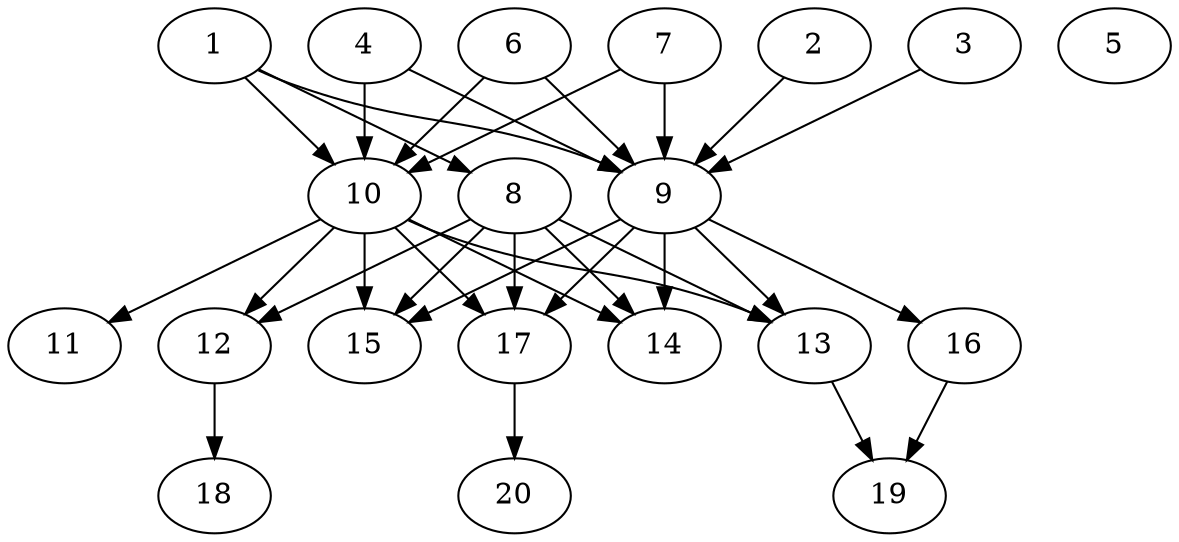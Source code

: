// DAG automatically generated by daggen at Tue Jul 23 14:33:40 2019
// ./daggen --dot -n 20 --ccr 0.3 --fat 0.6 --regular 0.5 --density 0.8 --mindata 5242880 --maxdata 52428800 
digraph G {
  1 [size="106997760", alpha="0.13", expect_size="32099328"] 
  1 -> 8 [size ="32099328"]
  1 -> 9 [size ="32099328"]
  1 -> 10 [size ="32099328"]
  2 [size="118766933", alpha="0.11", expect_size="35630080"] 
  2 -> 9 [size ="35630080"]
  3 [size="158757547", alpha="0.15", expect_size="47627264"] 
  3 -> 9 [size ="47627264"]
  4 [size="153821867", alpha="0.06", expect_size="46146560"] 
  4 -> 9 [size ="46146560"]
  4 -> 10 [size ="46146560"]
  5 [size="154275840", alpha="0.15", expect_size="46282752"] 
  6 [size="92648107", alpha="0.19", expect_size="27794432"] 
  6 -> 9 [size ="27794432"]
  6 -> 10 [size ="27794432"]
  7 [size="100259840", alpha="0.02", expect_size="30077952"] 
  7 -> 9 [size ="30077952"]
  7 -> 10 [size ="30077952"]
  8 [size="119852373", alpha="0.08", expect_size="35955712"] 
  8 -> 12 [size ="35955712"]
  8 -> 13 [size ="35955712"]
  8 -> 14 [size ="35955712"]
  8 -> 15 [size ="35955712"]
  8 -> 17 [size ="35955712"]
  9 [size="42888533", alpha="0.18", expect_size="12866560"] 
  9 -> 13 [size ="12866560"]
  9 -> 14 [size ="12866560"]
  9 -> 15 [size ="12866560"]
  9 -> 16 [size ="12866560"]
  9 -> 17 [size ="12866560"]
  10 [size="148415147", alpha="0.13", expect_size="44524544"] 
  10 -> 11 [size ="44524544"]
  10 -> 12 [size ="44524544"]
  10 -> 13 [size ="44524544"]
  10 -> 14 [size ="44524544"]
  10 -> 15 [size ="44524544"]
  10 -> 17 [size ="44524544"]
  11 [size="159860053", alpha="0.05", expect_size="47958016"] 
  12 [size="107895467", alpha="0.15", expect_size="32368640"] 
  12 -> 18 [size ="32368640"]
  13 [size="37205333", alpha="0.08", expect_size="11161600"] 
  13 -> 19 [size ="11161600"]
  14 [size="152425813", alpha="0.01", expect_size="45727744"] 
  15 [size="39891627", alpha="0.01", expect_size="11967488"] 
  16 [size="156992853", alpha="0.18", expect_size="47097856"] 
  16 -> 19 [size ="47097856"]
  17 [size="149667840", alpha="0.05", expect_size="44900352"] 
  17 -> 20 [size ="44900352"]
  18 [size="168622080", alpha="0.06", expect_size="50586624"] 
  19 [size="72192000", alpha="0.20", expect_size="21657600"] 
  20 [size="55606613", alpha="0.14", expect_size="16681984"] 
}
